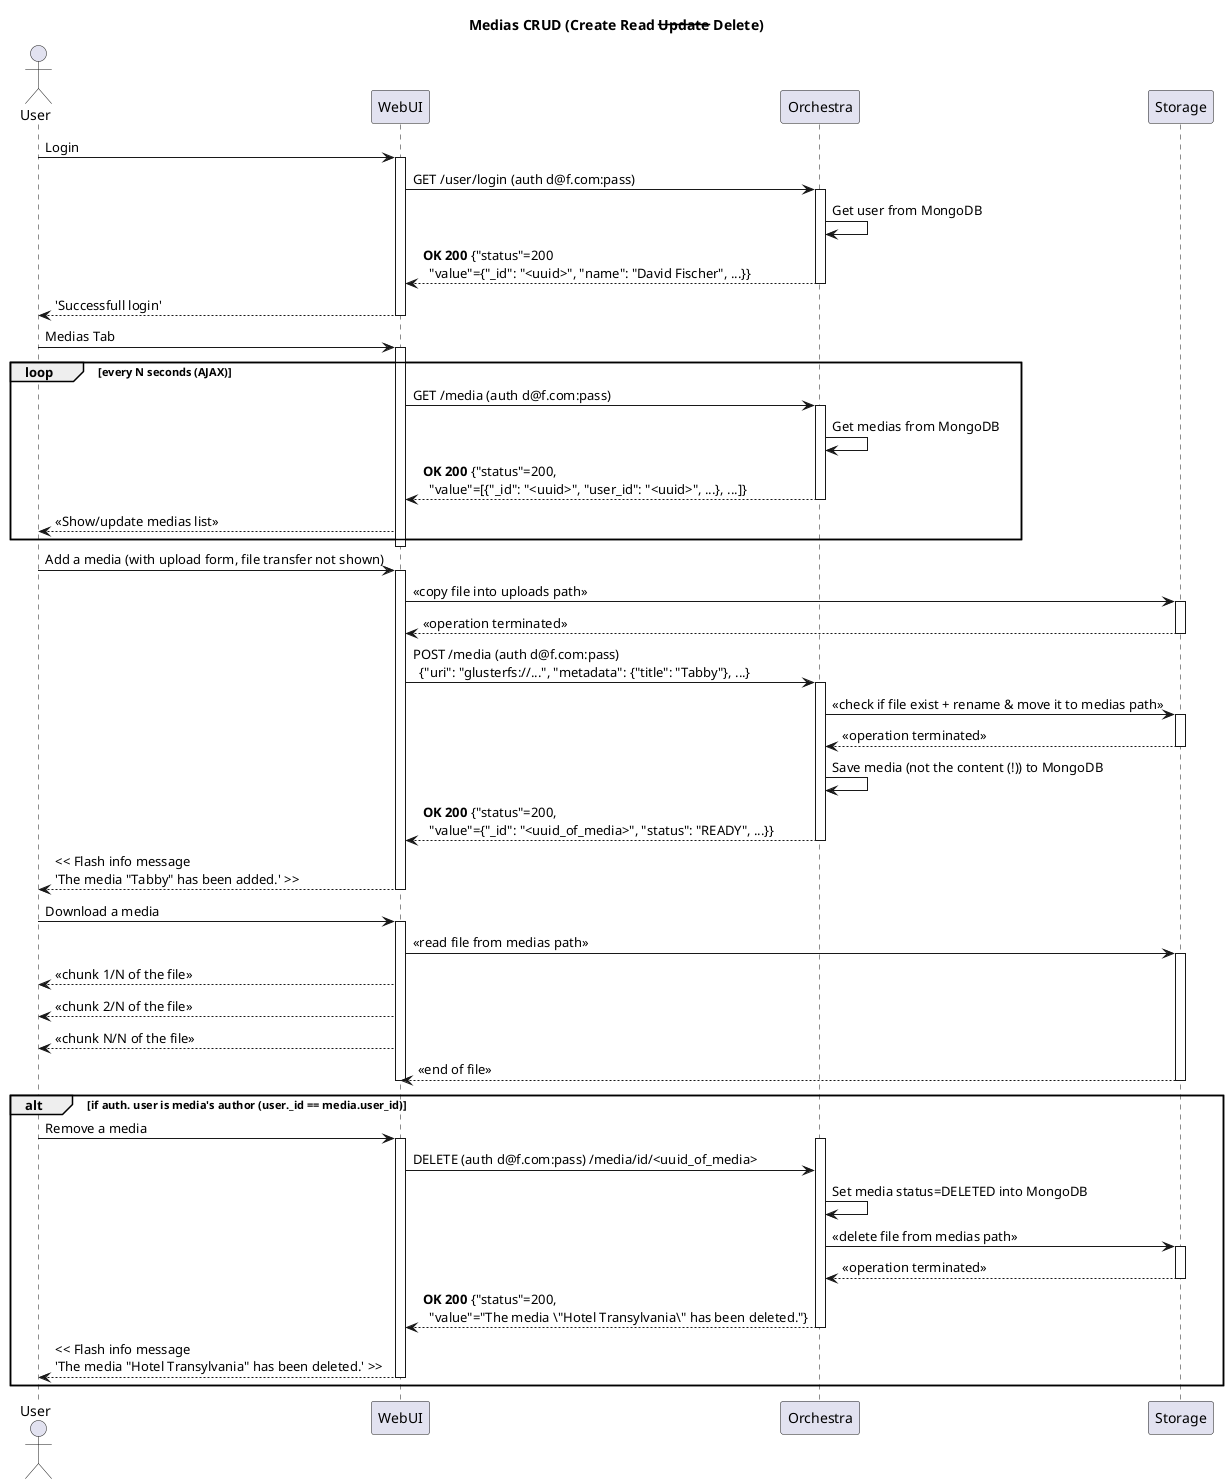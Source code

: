 @startuml

' skin BlueModern

title Medias CRUD (Create Read <s>Update</s> Delete)

actor User
participant "WebUI" as W
participant "Orchestra" as O
participant "Storage" as S
'participant "Transform" as T
'participant "Publisher" as P

User -> W: Login
activate W
W -> O: GET /user/login (auth d@f.com:pass)
activate O
O -> O: Get user from MongoDB
O --> W: <b>OK 200</b> {"status"=200\n  "value"={"_id": "<uuid>", "name": "David Fischer", ...}}
deactivate O
W --> User: 'Successfull login'
deactivate W

User -> W: Medias Tab
activate W
loop every N seconds (AJAX)
    W -> O: GET /media (auth d@f.com:pass)
    activate O
    O -> O: Get medias from MongoDB
    O --> W: <b>OK 200</b> {"status"=200,\n  "value"=[{"_id": "<uuid>", "user_id": "<uuid>", ...}, ...]}
    deactivate O
    W --> User: << Show/update medias list >>
end
deactivate W

User -> W: Add a media (with upload form, file transfer not shown)
activate W
W -> S: << copy file into uploads path >>
activate S
S --> W: << operation terminated >>
deactivate S
W -> O: POST /media (auth d@f.com:pass)\n  {"uri": "glusterfs://...", "metadata": {"title": "Tabby"}, ...}
activate O
O -> S: << check if file exist + rename & move it to medias path >>
activate S
S --> O: << operation terminated >>
deactivate S
O -> O: Save media (not the content (!)) to MongoDB
O --> W: <b>OK 200</b> {"status"=200,\n  "value"={"_id": "<uuid_of_media>", "status": "READY", ...}}
deactivate O
W --> User: << Flash info message\n'The media "Tabby" has been added.' >>
deactivate W

User -> W: Download a media
activate W
W -> S: << read file from medias path >>
activate S
W --> User: << chunk 1/N of the file >>
W --> User: << chunk 2/N of the file >>
W --> User: << chunk N/N of the file >>
S --> W: << end of file >>
deactivate S
deactivate W

alt if auth. user is media's author (user._id == media.user_id)
    User -> W: Remove a media
    activate W
    activate O
    W -> O: DELETE (auth d@f.com:pass) /media/id/<uuid_of_media>
    O -> O: Set media status=DELETED into MongoDB
    O -> S: << delete file from medias path >>
    activate S
    S --> O: << operation terminated >>
    deactivate S
    O --> W: <b>OK 200</b> {"status"=200,\n  "value"="The media \\"Hotel Transylvania\\" has been deleted."}
    deactivate O
    W --> User: << Flash info message\n'The media "Hotel Transylvania" has been deleted.' >>
    deactivate W
end
@enduml

